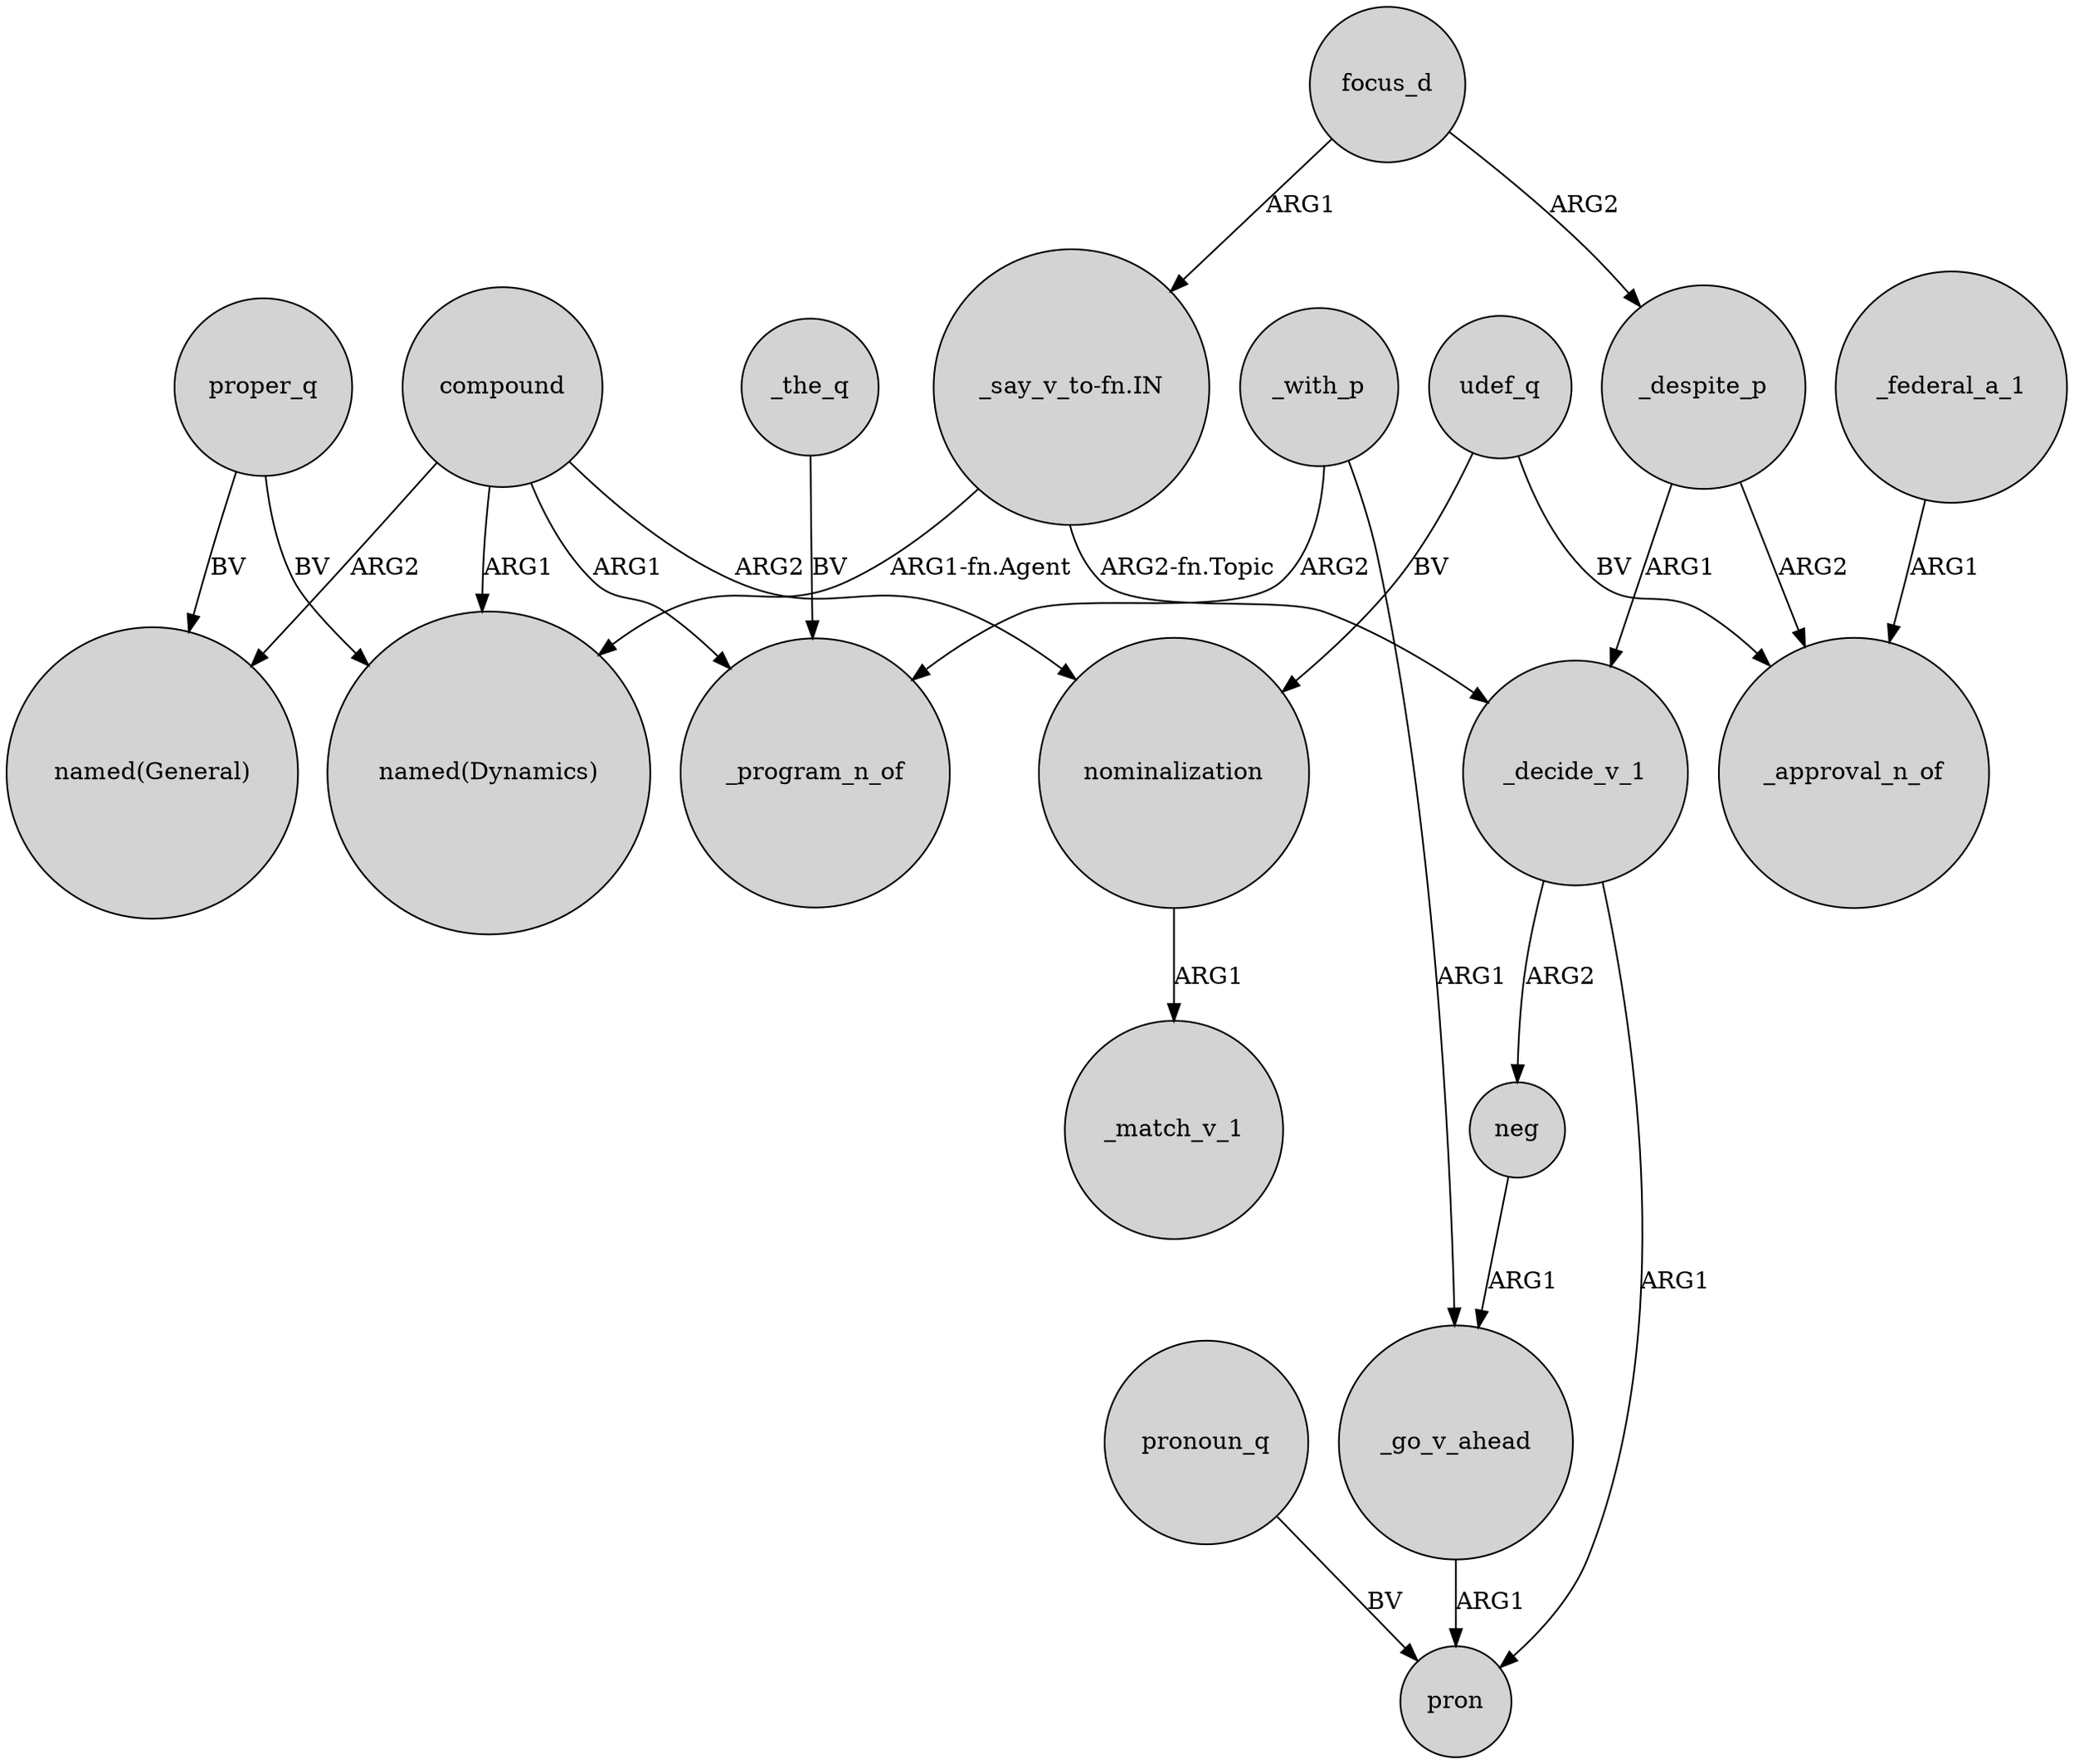 digraph {
	node [shape=circle style=filled]
	proper_q -> "named(Dynamics)" [label=BV]
	_with_p -> _go_v_ahead [label=ARG1]
	"_say_v_to-fn.IN" -> "named(Dynamics)" [label="ARG1-fn.Agent"]
	neg -> _go_v_ahead [label=ARG1]
	proper_q -> "named(General)" [label=BV]
	_go_v_ahead -> pron [label=ARG1]
	_with_p -> _program_n_of [label=ARG2]
	focus_d -> _despite_p [label=ARG2]
	compound -> nominalization [label=ARG2]
	compound -> "named(General)" [label=ARG2]
	_federal_a_1 -> _approval_n_of [label=ARG1]
	_decide_v_1 -> neg [label=ARG2]
	pronoun_q -> pron [label=BV]
	_despite_p -> _decide_v_1 [label=ARG1]
	compound -> "named(Dynamics)" [label=ARG1]
	_the_q -> _program_n_of [label=BV]
	udef_q -> nominalization [label=BV]
	_despite_p -> _approval_n_of [label=ARG2]
	compound -> _program_n_of [label=ARG1]
	udef_q -> _approval_n_of [label=BV]
	_decide_v_1 -> pron [label=ARG1]
	nominalization -> _match_v_1 [label=ARG1]
	"_say_v_to-fn.IN" -> _decide_v_1 [label="ARG2-fn.Topic"]
	focus_d -> "_say_v_to-fn.IN" [label=ARG1]
}
